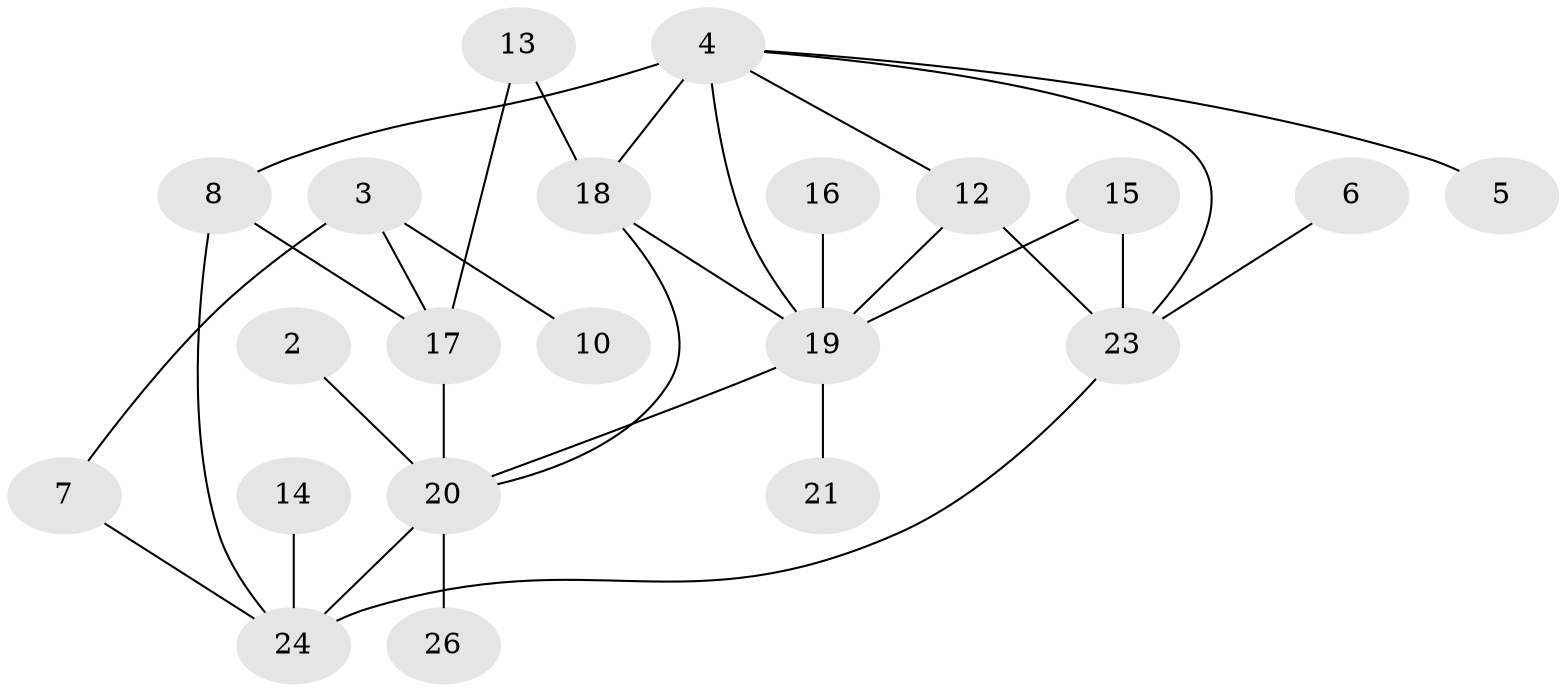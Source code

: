 // original degree distribution, {1: 0.21568627450980393, 3: 0.21568627450980393, 4: 0.13725490196078433, 2: 0.27450980392156865, 7: 0.0196078431372549, 0: 0.09803921568627451, 6: 0.0196078431372549, 5: 0.0196078431372549}
// Generated by graph-tools (version 1.1) at 2025/49/03/09/25 03:49:11]
// undirected, 21 vertices, 30 edges
graph export_dot {
graph [start="1"]
  node [color=gray90,style=filled];
  2;
  3;
  4;
  5;
  6;
  7;
  8;
  10;
  12;
  13;
  14;
  15;
  16;
  17;
  18;
  19;
  20;
  21;
  23;
  24;
  26;
  2 -- 20 [weight=1.0];
  3 -- 7 [weight=1.0];
  3 -- 10 [weight=1.0];
  3 -- 17 [weight=1.0];
  4 -- 5 [weight=1.0];
  4 -- 8 [weight=1.0];
  4 -- 12 [weight=1.0];
  4 -- 18 [weight=2.0];
  4 -- 19 [weight=1.0];
  4 -- 23 [weight=1.0];
  6 -- 23 [weight=1.0];
  7 -- 24 [weight=1.0];
  8 -- 17 [weight=1.0];
  8 -- 24 [weight=1.0];
  12 -- 19 [weight=1.0];
  12 -- 23 [weight=1.0];
  13 -- 17 [weight=1.0];
  13 -- 18 [weight=1.0];
  14 -- 24 [weight=1.0];
  15 -- 19 [weight=1.0];
  15 -- 23 [weight=1.0];
  16 -- 19 [weight=1.0];
  17 -- 20 [weight=2.0];
  18 -- 19 [weight=1.0];
  18 -- 20 [weight=1.0];
  19 -- 20 [weight=1.0];
  19 -- 21 [weight=1.0];
  20 -- 24 [weight=1.0];
  20 -- 26 [weight=1.0];
  23 -- 24 [weight=1.0];
}
